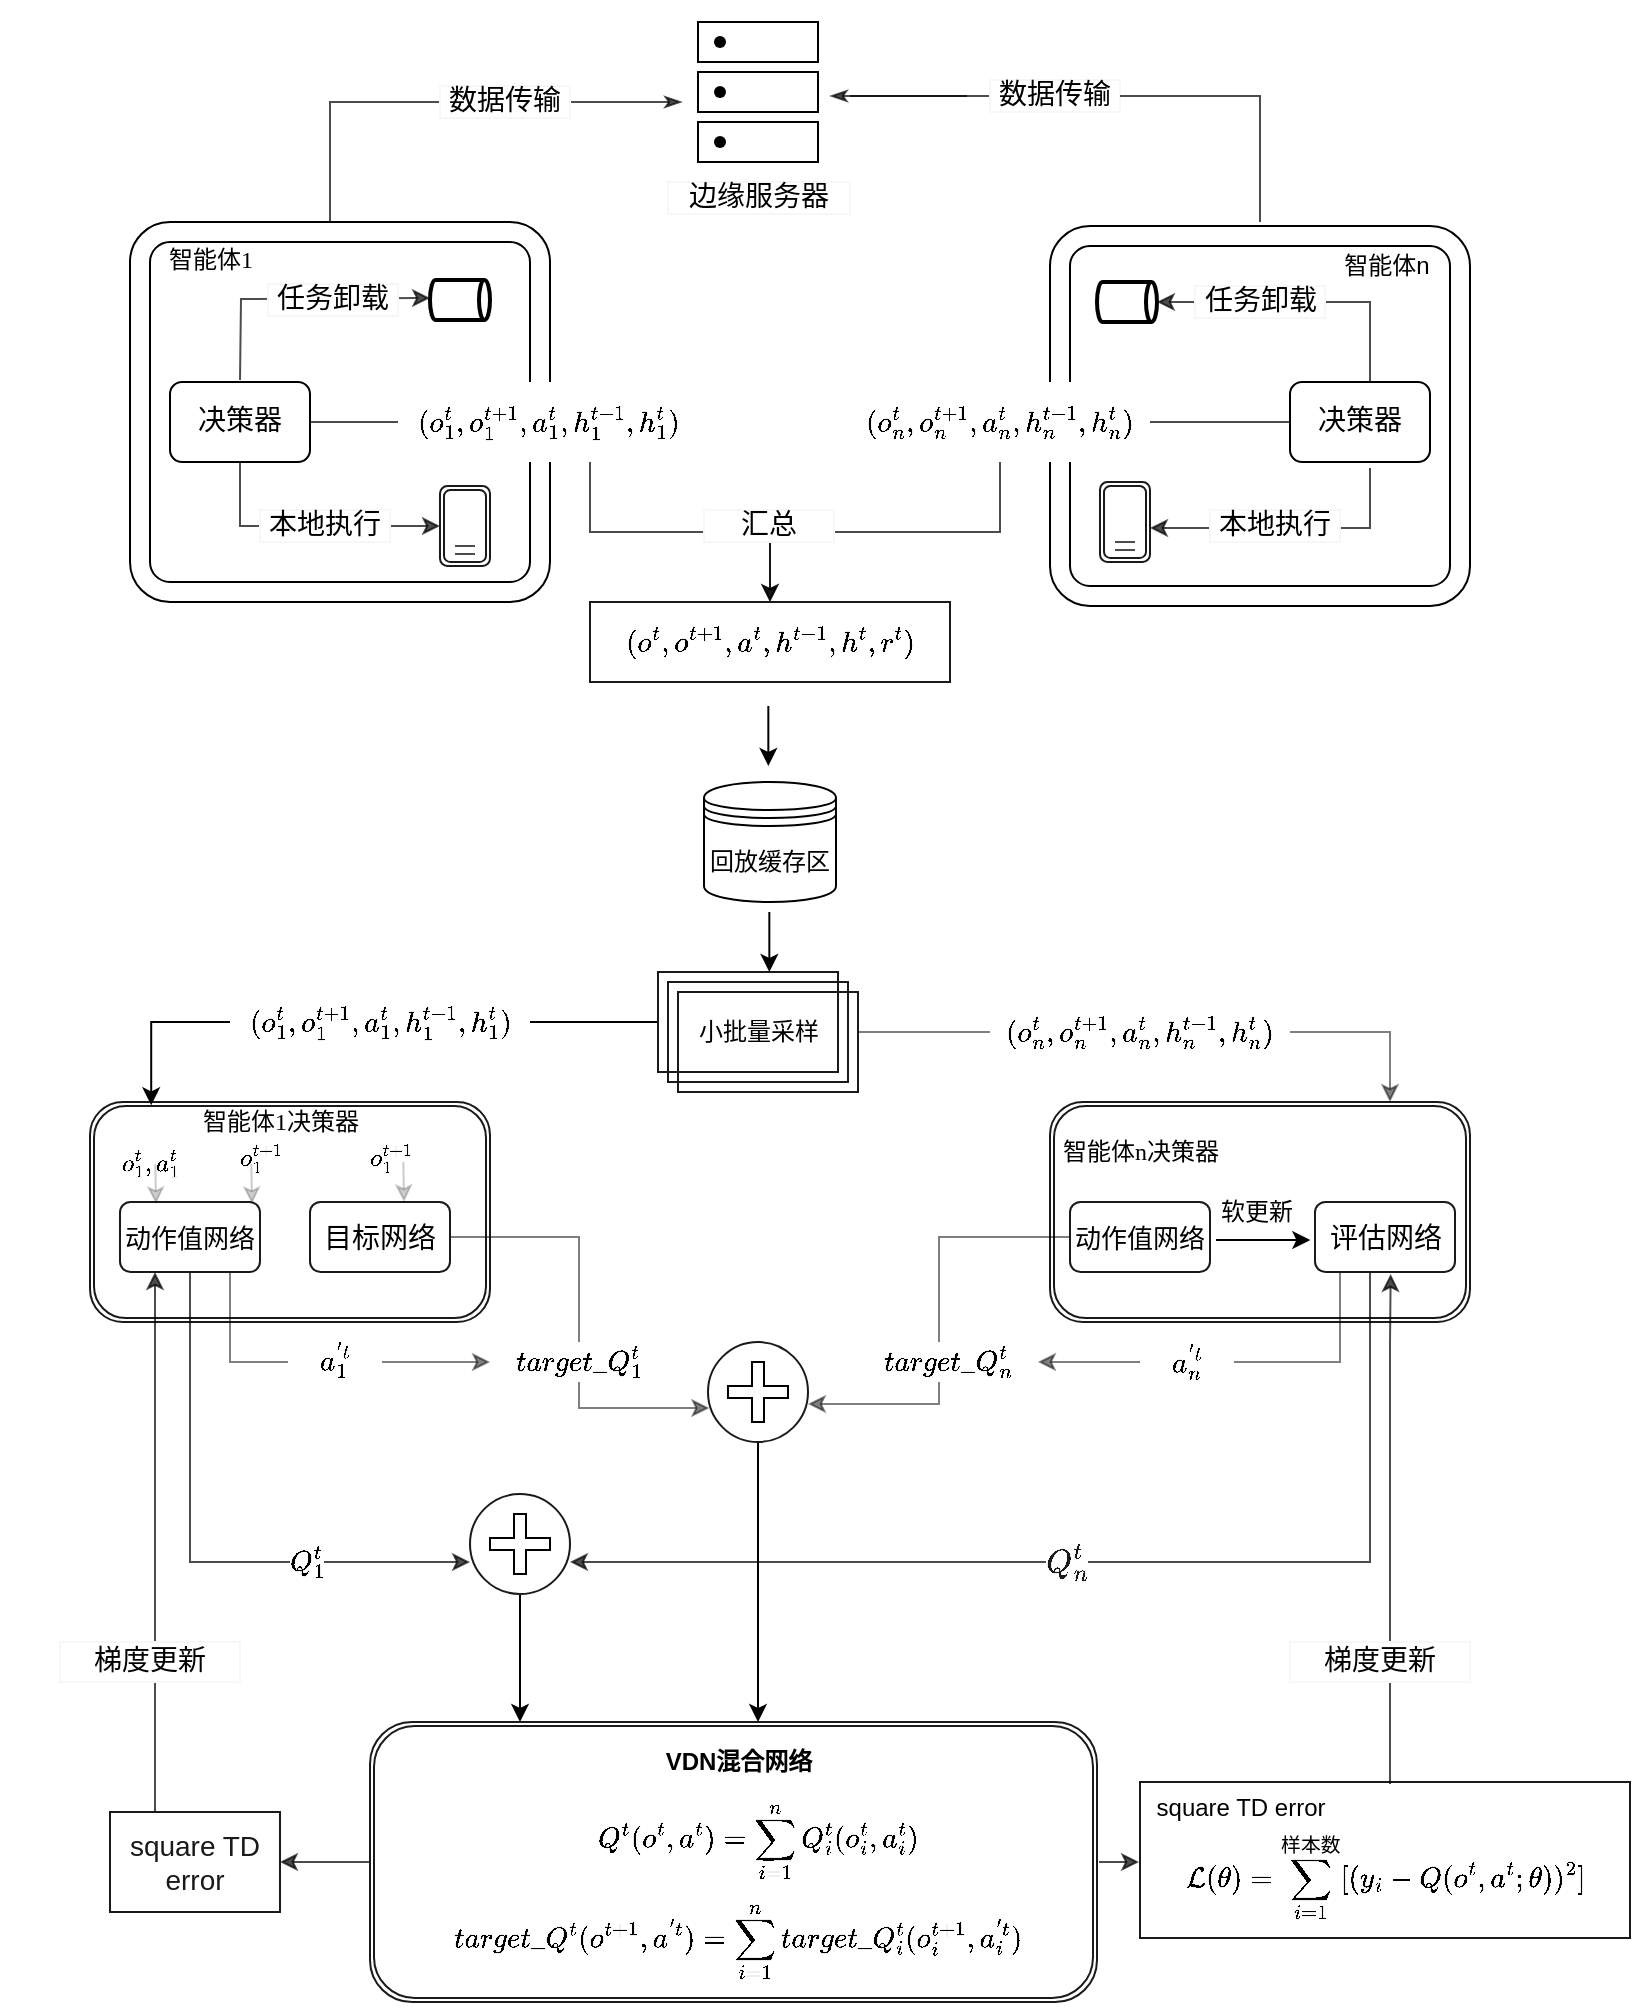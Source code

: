 <mxfile version="17.0.0" type="github">
  <diagram id="8LqcWbh-K-a9OpP2giRa" name="Page-1">
    <mxGraphModel dx="981" dy="526" grid="1" gridSize="10" guides="1" tooltips="1" connect="1" arrows="1" fold="1" page="1" pageScale="1" pageWidth="827" pageHeight="1169" math="1" shadow="0">
      <root>
        <mxCell id="0" />
        <mxCell id="1" parent="0" />
        <mxCell id="VyQ1B00feMUYjvhqdVCF-3" value="回放缓存区" style="shape=datastore;whiteSpace=wrap;html=1;" parent="1" vertex="1">
          <mxGeometry x="357" y="430" width="66" height="60" as="geometry" />
        </mxCell>
        <mxCell id="VyQ1B00feMUYjvhqdVCF-231" value="" style="edgeStyle=orthogonalEdgeStyle;rounded=0;jumpStyle=none;orthogonalLoop=1;jettySize=auto;html=1;fontFamily=Helvetica;fontSize=14;fontColor=#1A1A1A;startArrow=none;startFill=0;endArrow=classicThin;endFill=1;opacity=70;" parent="1" edge="1">
          <mxGeometry relative="1" as="geometry">
            <mxPoint x="185" y="150" as="sourcePoint" />
            <mxPoint x="346" y="90" as="targetPoint" />
            <Array as="points">
              <mxPoint x="170" y="150" />
              <mxPoint x="170" y="90" />
            </Array>
          </mxGeometry>
        </mxCell>
        <mxCell id="VyQ1B00feMUYjvhqdVCF-6" value="" style="verticalLabelPosition=bottom;verticalAlign=top;html=1;shape=mxgraph.basic.rounded_frame;dx=10;" parent="1" vertex="1">
          <mxGeometry x="70" y="150" width="210" height="190" as="geometry" />
        </mxCell>
        <mxCell id="VyQ1B00feMUYjvhqdVCF-9" value="" style="shape=waypoint;sketch=0;fillStyle=solid;size=6;pointerEvents=1;points=[];fillColor=none;resizable=0;rotatable=0;perimeter=centerPerimeter;snapToPoint=1;" parent="1" vertex="1">
          <mxGeometry x="345" y="65" width="40" height="40" as="geometry" />
        </mxCell>
        <mxCell id="VyQ1B00feMUYjvhqdVCF-11" value="" style="shape=waypoint;sketch=0;fillStyle=solid;size=6;pointerEvents=1;points=[];fillColor=none;resizable=0;rotatable=0;perimeter=centerPerimeter;snapToPoint=1;" parent="1" vertex="1">
          <mxGeometry x="345" y="40" width="40" height="40" as="geometry" />
        </mxCell>
        <mxCell id="VyQ1B00feMUYjvhqdVCF-13" value="" style="shape=waypoint;sketch=0;fillStyle=solid;size=6;pointerEvents=1;points=[];fillColor=none;resizable=0;rotatable=0;perimeter=centerPerimeter;snapToPoint=1;" parent="1" vertex="1">
          <mxGeometry x="345" y="90" width="40" height="40" as="geometry" />
        </mxCell>
        <mxCell id="VyQ1B00feMUYjvhqdVCF-14" value="" style="verticalLabelPosition=bottom;verticalAlign=top;html=1;shape=mxgraph.basic.rect;fillColor2=none;strokeWidth=1;size=20;indent=5;fillColor=none;" parent="1" vertex="1">
          <mxGeometry x="354" y="50" width="60" height="20" as="geometry" />
        </mxCell>
        <mxCell id="VyQ1B00feMUYjvhqdVCF-16" value="" style="verticalLabelPosition=bottom;verticalAlign=top;html=1;shape=mxgraph.basic.rect;fillColor2=none;strokeWidth=1;size=20;indent=0;fillColor=none;" parent="1" vertex="1">
          <mxGeometry x="354" y="75" width="60" height="20" as="geometry" />
        </mxCell>
        <mxCell id="VyQ1B00feMUYjvhqdVCF-17" value="" style="verticalLabelPosition=bottom;verticalAlign=top;html=1;shape=mxgraph.basic.rect;fillColor2=none;strokeWidth=1;size=20;indent=5;fillColor=none;" parent="1" vertex="1">
          <mxGeometry x="354" y="100" width="60" height="20" as="geometry" />
        </mxCell>
        <mxCell id="VyQ1B00feMUYjvhqdVCF-18" value="&lt;font face=&quot;Comic Sans MS&quot;&gt;智能体1&lt;/font&gt;" style="text;html=1;resizable=0;autosize=1;align=center;verticalAlign=middle;points=[];fillColor=none;strokeColor=none;rounded=0;" parent="1" vertex="1">
          <mxGeometry x="80" y="159" width="60" height="20" as="geometry" />
        </mxCell>
        <mxCell id="VyQ1B00feMUYjvhqdVCF-157" value="" style="edgeStyle=orthogonalEdgeStyle;rounded=0;jumpStyle=none;orthogonalLoop=1;jettySize=auto;html=1;fontFamily=Helvetica;fontSize=14;fontColor=#1A1A1A;opacity=70;endArrow=none;endFill=0;" parent="1" source="VyQ1B00feMUYjvhqdVCF-19" target="VyQ1B00feMUYjvhqdVCF-25" edge="1">
          <mxGeometry relative="1" as="geometry" />
        </mxCell>
        <mxCell id="VyQ1B00feMUYjvhqdVCF-19" value="&lt;font style=&quot;font-size: 14px&quot;&gt;决策器&lt;/font&gt;" style="rounded=1;whiteSpace=wrap;html=1;fontFamily=Comic Sans MS;fillColor=none;" parent="1" vertex="1">
          <mxGeometry x="90" y="230" width="70" height="40" as="geometry" />
        </mxCell>
        <mxCell id="VyQ1B00feMUYjvhqdVCF-152" value="" style="edgeStyle=orthogonalEdgeStyle;rounded=0;jumpStyle=none;orthogonalLoop=1;jettySize=auto;html=1;fontFamily=Helvetica;fontSize=14;fontColor=#1A1A1A;opacity=70;" parent="1" source="VyQ1B00feMUYjvhqdVCF-25" target="VyQ1B00feMUYjvhqdVCF-30" edge="1">
          <mxGeometry relative="1" as="geometry">
            <Array as="points">
              <mxPoint x="300" y="305" />
              <mxPoint x="390" y="305" />
            </Array>
          </mxGeometry>
        </mxCell>
        <mxCell id="VyQ1B00feMUYjvhqdVCF-25" value="$$(o_{1}^{t},o_{1}^{t+1},a_{1}^{t},h_{1}^{t-1},h_{1}^{t})$$" style="rounded=0;whiteSpace=wrap;html=1;fontFamily=Comic Sans MS;fontSize=14;shadow=0;sketch=0;glass=0;strokeColor=none;" parent="1" vertex="1">
          <mxGeometry x="204" y="230" width="150" height="40" as="geometry" />
        </mxCell>
        <mxCell id="VyQ1B00feMUYjvhqdVCF-233" value="" style="edgeStyle=orthogonalEdgeStyle;rounded=0;jumpStyle=none;orthogonalLoop=1;jettySize=auto;html=1;fontFamily=Helvetica;fontSize=14;fontColor=#1A1A1A;startArrow=none;startFill=0;endArrow=classicThin;endFill=1;opacity=70;" parent="1" edge="1">
          <mxGeometry relative="1" as="geometry">
            <mxPoint x="488.5" y="87" as="sourcePoint" />
            <mxPoint x="420" y="87" as="targetPoint" />
            <Array as="points" />
          </mxGeometry>
        </mxCell>
        <mxCell id="VyQ1B00feMUYjvhqdVCF-27" value="" style="verticalLabelPosition=bottom;verticalAlign=top;html=1;shape=mxgraph.basic.rounded_frame;dx=10;" parent="1" vertex="1">
          <mxGeometry x="530" y="152" width="210" height="190" as="geometry" />
        </mxCell>
        <mxCell id="VyQ1B00feMUYjvhqdVCF-28" value="智能体n" style="text;html=1;resizable=0;autosize=1;align=center;verticalAlign=middle;points=[];fillColor=none;strokeColor=none;rounded=0;" parent="1" vertex="1">
          <mxGeometry x="667.5" y="162" width="60" height="20" as="geometry" />
        </mxCell>
        <mxCell id="VyQ1B00feMUYjvhqdVCF-154" value="" style="edgeStyle=orthogonalEdgeStyle;rounded=0;jumpStyle=none;orthogonalLoop=1;jettySize=auto;html=1;fontFamily=Helvetica;fontSize=14;fontColor=#1A1A1A;opacity=70;" parent="1" source="VyQ1B00feMUYjvhqdVCF-29" target="VyQ1B00feMUYjvhqdVCF-30" edge="1">
          <mxGeometry relative="1" as="geometry" />
        </mxCell>
        <mxCell id="VyQ1B00feMUYjvhqdVCF-29" value="$$(o_{n}^{t},o_{n}^{t+1},a_{n}^{t},h_{n}^{t-1},h_{n}^{t})$$" style="rounded=0;whiteSpace=wrap;html=1;fontFamily=Comic Sans MS;fontSize=14;shadow=0;sketch=0;glass=0;strokeColor=none;" parent="1" vertex="1">
          <mxGeometry x="430" y="230" width="150" height="40" as="geometry" />
        </mxCell>
        <mxCell id="VyQ1B00feMUYjvhqdVCF-30" value="$$(o^{t},o^{t+1},a^{t},h^{t-1},h^{t},r^{t})$$" style="rounded=0;whiteSpace=wrap;html=1;fontFamily=Comic Sans MS;fontSize=14;shadow=0;sketch=0;glass=0;strokeColor=#1A1A1A;" parent="1" vertex="1">
          <mxGeometry x="300" y="340" width="180" height="40" as="geometry" />
        </mxCell>
        <mxCell id="VyQ1B00feMUYjvhqdVCF-31" value="" style="endArrow=classic;html=1;rounded=0;fontFamily=Helvetica;fontSize=14;" parent="1" edge="1">
          <mxGeometry width="50" height="50" relative="1" as="geometry">
            <mxPoint x="389.17" y="392" as="sourcePoint" />
            <mxPoint x="389.17" y="422" as="targetPoint" />
          </mxGeometry>
        </mxCell>
        <mxCell id="VyQ1B00feMUYjvhqdVCF-163" value="" style="edgeStyle=orthogonalEdgeStyle;rounded=0;jumpStyle=none;orthogonalLoop=1;jettySize=auto;html=1;fontFamily=Helvetica;fontSize=14;fontColor=#1A1A1A;endArrow=none;endFill=0;opacity=70;startArrow=none;startFill=0;" parent="1" source="VyQ1B00feMUYjvhqdVCF-35" target="VyQ1B00feMUYjvhqdVCF-29" edge="1">
          <mxGeometry relative="1" as="geometry" />
        </mxCell>
        <mxCell id="VyQ1B00feMUYjvhqdVCF-214" value="" style="edgeStyle=orthogonalEdgeStyle;rounded=0;jumpStyle=none;orthogonalLoop=1;jettySize=auto;html=1;fontFamily=Helvetica;fontSize=14;fontColor=#1A1A1A;startArrow=none;startFill=0;endArrow=classic;endFill=1;opacity=70;entryX=1;entryY=0.5;entryDx=0;entryDy=0;" parent="1" edge="1">
          <mxGeometry relative="1" as="geometry">
            <mxPoint x="690" y="273" as="sourcePoint" />
            <mxPoint x="580" y="303" as="targetPoint" />
            <Array as="points">
              <mxPoint x="690" y="303" />
            </Array>
          </mxGeometry>
        </mxCell>
        <mxCell id="VyQ1B00feMUYjvhqdVCF-35" value="&lt;font style=&quot;font-size: 14px&quot;&gt;决策器&lt;/font&gt;" style="rounded=1;whiteSpace=wrap;html=1;fontFamily=Comic Sans MS;fillColor=none;" parent="1" vertex="1">
          <mxGeometry x="650" y="230" width="70" height="40" as="geometry" />
        </mxCell>
        <mxCell id="VyQ1B00feMUYjvhqdVCF-36" value="" style="shape=ext;double=1;rounded=1;whiteSpace=wrap;html=1;shadow=0;glass=0;sketch=0;fontFamily=Helvetica;fontSize=14;strokeColor=#1A1A1A;fillColor=none;" parent="1" vertex="1">
          <mxGeometry x="50" y="590" width="200" height="110" as="geometry" />
        </mxCell>
        <mxCell id="VyQ1B00feMUYjvhqdVCF-89" value="" style="edgeStyle=orthogonalEdgeStyle;rounded=0;jumpStyle=none;orthogonalLoop=1;jettySize=auto;html=1;fontFamily=Helvetica;fontSize=14;opacity=70;entryX=0;entryY=0.68;entryDx=0;entryDy=0;entryPerimeter=0;" parent="1" source="VyQ1B00feMUYjvhqdVCF-37" target="VyQ1B00feMUYjvhqdVCF-84" edge="1">
          <mxGeometry relative="1" as="geometry">
            <mxPoint x="210" y="820" as="targetPoint" />
            <Array as="points">
              <mxPoint x="100" y="820" />
            </Array>
          </mxGeometry>
        </mxCell>
        <mxCell id="VyQ1B00feMUYjvhqdVCF-255" value="&lt;span style=&quot;color: rgb(0 , 0 , 0) ; font-family: &amp;#34;comic sans ms&amp;#34; ; background-color: rgb(248 , 249 , 250)&quot;&gt;$$ Q_{1}^{t}$$&lt;/span&gt;" style="edgeLabel;html=1;align=center;verticalAlign=middle;resizable=0;points=[];fontSize=14;fontFamily=Helvetica;fontColor=#1A1A1A;" parent="VyQ1B00feMUYjvhqdVCF-89" vertex="1" connectable="0">
          <mxGeometry x="0.425" relative="1" as="geometry">
            <mxPoint as="offset" />
          </mxGeometry>
        </mxCell>
        <mxCell id="VyQ1B00feMUYjvhqdVCF-101" value="" style="edgeStyle=orthogonalEdgeStyle;rounded=0;jumpStyle=none;orthogonalLoop=1;jettySize=auto;html=1;fontFamily=Helvetica;fontSize=14;opacity=50;entryX=0;entryY=0.5;entryDx=0;entryDy=0;" parent="1" source="VyQ1B00feMUYjvhqdVCF-37" target="VyQ1B00feMUYjvhqdVCF-69" edge="1">
          <mxGeometry relative="1" as="geometry">
            <mxPoint x="100" y="742.5" as="targetPoint" />
            <Array as="points">
              <mxPoint x="120" y="720" />
            </Array>
          </mxGeometry>
        </mxCell>
        <mxCell id="VyQ1B00feMUYjvhqdVCF-37" value="&lt;font style=&quot;font-size: 13px&quot;&gt;动作值网络&lt;/font&gt;" style="rounded=1;whiteSpace=wrap;html=1;shadow=0;glass=0;sketch=0;fontFamily=Helvetica;fontSize=14;strokeColor=#1A1A1A;fillColor=none;" parent="1" vertex="1">
          <mxGeometry x="65" y="640" width="70" height="35" as="geometry" />
        </mxCell>
        <mxCell id="VyQ1B00feMUYjvhqdVCF-66" value="" style="edgeStyle=orthogonalEdgeStyle;rounded=0;orthogonalLoop=1;jettySize=auto;html=1;fontFamily=Helvetica;fontSize=14;entryX=0.013;entryY=0.66;entryDx=0;entryDy=0;entryPerimeter=0;jumpStyle=none;opacity=50;" parent="1" source="VyQ1B00feMUYjvhqdVCF-39" target="VyQ1B00feMUYjvhqdVCF-59" edge="1">
          <mxGeometry relative="1" as="geometry">
            <mxPoint x="195" y="742.5" as="targetPoint" />
          </mxGeometry>
        </mxCell>
        <mxCell id="VyQ1B00feMUYjvhqdVCF-39" value="目标网络" style="rounded=1;whiteSpace=wrap;html=1;shadow=0;glass=0;sketch=0;fontFamily=Helvetica;fontSize=14;strokeColor=#1A1A1A;fillColor=none;" parent="1" vertex="1">
          <mxGeometry x="160" y="640" width="70" height="35" as="geometry" />
        </mxCell>
        <mxCell id="VyQ1B00feMUYjvhqdVCF-42" value="&lt;font face=&quot;Comic Sans MS&quot;&gt;智能体1决策器&lt;/font&gt;" style="text;html=1;resizable=0;autosize=1;align=center;verticalAlign=middle;points=[];fillColor=none;strokeColor=none;rounded=0;" parent="1" vertex="1">
          <mxGeometry x="100" y="590" width="90" height="20" as="geometry" />
        </mxCell>
        <mxCell id="VyQ1B00feMUYjvhqdVCF-49" style="edgeStyle=orthogonalEdgeStyle;rounded=0;orthogonalLoop=1;jettySize=auto;html=1;exitX=0;exitY=0;exitDx=0;exitDy=25;exitPerimeter=0;entryX=0.153;entryY=0.015;entryDx=0;entryDy=0;entryPerimeter=0;fontFamily=Helvetica;fontSize=14;" parent="1" source="VyQ1B00feMUYjvhqdVCF-43" target="VyQ1B00feMUYjvhqdVCF-36" edge="1">
          <mxGeometry relative="1" as="geometry" />
        </mxCell>
        <mxCell id="VyQ1B00feMUYjvhqdVCF-79" value="" style="edgeStyle=orthogonalEdgeStyle;rounded=0;jumpStyle=none;orthogonalLoop=1;jettySize=auto;html=1;fontFamily=Helvetica;fontSize=14;opacity=50;startArrow=none;" parent="1" source="VyQ1B00feMUYjvhqdVCF-80" target="VyQ1B00feMUYjvhqdVCF-51" edge="1">
          <mxGeometry relative="1" as="geometry">
            <Array as="points">
              <mxPoint x="700" y="555" />
            </Array>
          </mxGeometry>
        </mxCell>
        <mxCell id="VyQ1B00feMUYjvhqdVCF-43" value="" style="verticalLabelPosition=bottom;verticalAlign=top;html=1;shape=mxgraph.basic.layered_rect;dx=10;outlineConnect=0;rounded=0;shadow=0;glass=0;sketch=0;fontFamily=Helvetica;fontSize=14;strokeColor=#1A1A1A;fillColor=none;" parent="1" vertex="1">
          <mxGeometry x="334" y="525" width="100" height="60" as="geometry" />
        </mxCell>
        <mxCell id="VyQ1B00feMUYjvhqdVCF-50" value="$$(o_{1}^{t},o_{1}^{t+1},a_{1}^{t},h_{1}^{t-1},h_{1}^{t})$$" style="rounded=0;whiteSpace=wrap;html=1;fontFamily=Comic Sans MS;fontSize=14;shadow=0;sketch=0;glass=0;strokeColor=none;" parent="1" vertex="1">
          <mxGeometry x="120" y="530" width="150" height="40" as="geometry" />
        </mxCell>
        <mxCell id="VyQ1B00feMUYjvhqdVCF-51" value="" style="shape=ext;double=1;rounded=1;whiteSpace=wrap;html=1;shadow=0;glass=0;sketch=0;fontFamily=Helvetica;fontSize=14;strokeColor=#1A1A1A;fillColor=none;" parent="1" vertex="1">
          <mxGeometry x="530" y="590" width="210" height="110" as="geometry" />
        </mxCell>
        <mxCell id="VyQ1B00feMUYjvhqdVCF-68" value="" style="edgeStyle=orthogonalEdgeStyle;rounded=0;jumpStyle=none;orthogonalLoop=1;jettySize=auto;html=1;fontFamily=Helvetica;fontSize=14;opacity=50;entryX=1;entryY=0.62;entryDx=0;entryDy=0;entryPerimeter=0;" parent="1" source="VyQ1B00feMUYjvhqdVCF-52" target="VyQ1B00feMUYjvhqdVCF-59" edge="1">
          <mxGeometry relative="1" as="geometry">
            <mxPoint x="480" y="810" as="targetPoint" />
          </mxGeometry>
        </mxCell>
        <mxCell id="VyQ1B00feMUYjvhqdVCF-52" value="&lt;font style=&quot;font-size: 13px&quot;&gt;动作值网络&lt;/font&gt;" style="rounded=1;whiteSpace=wrap;html=1;shadow=0;glass=0;sketch=0;fontFamily=Helvetica;fontSize=14;strokeColor=#1A1A1A;fillColor=none;" parent="1" vertex="1">
          <mxGeometry x="540" y="640" width="70" height="35" as="geometry" />
        </mxCell>
        <mxCell id="VyQ1B00feMUYjvhqdVCF-105" value="" style="edgeStyle=orthogonalEdgeStyle;rounded=0;jumpStyle=none;orthogonalLoop=1;jettySize=auto;html=1;fontFamily=Helvetica;fontSize=14;opacity=50;entryX=1;entryY=0.5;entryDx=0;entryDy=0;" parent="1" source="VyQ1B00feMUYjvhqdVCF-53" target="VyQ1B00feMUYjvhqdVCF-70" edge="1">
          <mxGeometry relative="1" as="geometry">
            <mxPoint x="675" y="742.5" as="targetPoint" />
            <Array as="points">
              <mxPoint x="675" y="720" />
            </Array>
          </mxGeometry>
        </mxCell>
        <mxCell id="VyQ1B00feMUYjvhqdVCF-132" value="" style="edgeStyle=orthogonalEdgeStyle;rounded=0;jumpStyle=none;orthogonalLoop=1;jettySize=auto;html=1;fontFamily=Helvetica;fontSize=14;fontColor=#B9E0A5;opacity=70;entryX=1;entryY=0.68;entryDx=0;entryDy=0;entryPerimeter=0;" parent="1" source="VyQ1B00feMUYjvhqdVCF-53" target="VyQ1B00feMUYjvhqdVCF-84" edge="1">
          <mxGeometry relative="1" as="geometry">
            <mxPoint x="675" y="742.5" as="targetPoint" />
            <Array as="points">
              <mxPoint x="690" y="820" />
            </Array>
          </mxGeometry>
        </mxCell>
        <mxCell id="VyQ1B00feMUYjvhqdVCF-254" value="$$Q_{n}^{t}$$" style="edgeLabel;html=1;align=center;verticalAlign=middle;resizable=0;points=[];fontSize=14;fontFamily=Helvetica;fontColor=#1A1A1A;" parent="VyQ1B00feMUYjvhqdVCF-132" vertex="1" connectable="0">
          <mxGeometry x="0.339" y="-1" relative="1" as="geometry">
            <mxPoint x="68" y="1" as="offset" />
          </mxGeometry>
        </mxCell>
        <mxCell id="VyQ1B00feMUYjvhqdVCF-53" value="评估网络" style="rounded=1;whiteSpace=wrap;html=1;shadow=0;glass=0;sketch=0;fontFamily=Helvetica;fontSize=14;strokeColor=#1A1A1A;fillColor=none;" parent="1" vertex="1">
          <mxGeometry x="662.5" y="640" width="70" height="35" as="geometry" />
        </mxCell>
        <mxCell id="VyQ1B00feMUYjvhqdVCF-54" value="&lt;font face=&quot;Comic Sans MS&quot;&gt;智能体n决策器&lt;/font&gt;" style="text;html=1;resizable=0;autosize=1;align=center;verticalAlign=middle;points=[];fillColor=none;strokeColor=none;rounded=0;" parent="1" vertex="1">
          <mxGeometry x="530" y="605" width="90" height="20" as="geometry" />
        </mxCell>
        <mxCell id="VyQ1B00feMUYjvhqdVCF-136" value="" style="edgeStyle=orthogonalEdgeStyle;rounded=0;jumpStyle=none;orthogonalLoop=1;jettySize=auto;html=1;fontFamily=Helvetica;fontSize=14;fontColor=#1A1A1A;opacity=70;" parent="1" source="VyQ1B00feMUYjvhqdVCF-55" target="VyQ1B00feMUYjvhqdVCF-135" edge="1">
          <mxGeometry relative="1" as="geometry" />
        </mxCell>
        <mxCell id="VyQ1B00feMUYjvhqdVCF-55" value="" style="shape=ext;double=1;rounded=1;whiteSpace=wrap;html=1;shadow=0;glass=0;sketch=0;fontFamily=Helvetica;fontSize=14;strokeColor=#1A1A1A;fillColor=none;" parent="1" vertex="1">
          <mxGeometry x="190" y="900" width="363.5" height="140" as="geometry" />
        </mxCell>
        <mxCell id="VyQ1B00feMUYjvhqdVCF-56" value="$$Q^{t}(o^{t},a^{t}) = \sum_{i=1}^{n}Q_{i}^{t}(o_{i}^{t},a_{i}^{t})&lt;br&gt;$$" style="rounded=0;whiteSpace=wrap;html=1;fontFamily=Comic Sans MS;fontSize=14;shadow=0;sketch=0;glass=0;fillColor=none;strokeColor=none;" parent="1" vertex="1">
          <mxGeometry x="309" y="940" width="150" height="40" as="geometry" />
        </mxCell>
        <mxCell id="VyQ1B00feMUYjvhqdVCF-57" value="&lt;b&gt;VDN混合网络&lt;/b&gt;" style="text;html=1;resizable=0;autosize=1;align=center;verticalAlign=middle;points=[];fillColor=none;strokeColor=none;rounded=0;" parent="1" vertex="1">
          <mxGeometry x="329" y="910" width="90" height="20" as="geometry" />
        </mxCell>
        <mxCell id="VyQ1B00feMUYjvhqdVCF-75" value="" style="edgeStyle=orthogonalEdgeStyle;rounded=0;jumpStyle=none;orthogonalLoop=1;jettySize=auto;html=1;fontFamily=Helvetica;fontSize=14;" parent="1" source="VyQ1B00feMUYjvhqdVCF-59" target="VyQ1B00feMUYjvhqdVCF-55" edge="1">
          <mxGeometry relative="1" as="geometry">
            <Array as="points">
              <mxPoint x="384" y="870" />
              <mxPoint x="384" y="870" />
            </Array>
          </mxGeometry>
        </mxCell>
        <mxCell id="VyQ1B00feMUYjvhqdVCF-59" value="" style="ellipse;whiteSpace=wrap;html=1;aspect=fixed;rounded=0;shadow=0;glass=0;sketch=0;fontFamily=Helvetica;fontSize=14;strokeColor=#1A1A1A;fillColor=none;" parent="1" vertex="1">
          <mxGeometry x="359" y="710" width="50" height="50" as="geometry" />
        </mxCell>
        <mxCell id="VyQ1B00feMUYjvhqdVCF-60" value="" style="shape=cross;whiteSpace=wrap;html=1;rounded=0;shadow=0;glass=0;sketch=0;fontFamily=Helvetica;fontSize=14;" parent="1" vertex="1">
          <mxGeometry x="369" y="720" width="30" height="30" as="geometry" />
        </mxCell>
        <mxCell id="VyQ1B00feMUYjvhqdVCF-69" value="$$target\_ Q_{1}^{t}$$" style="rounded=0;whiteSpace=wrap;html=1;fontFamily=Comic Sans MS;fontSize=14;shadow=0;sketch=0;glass=0;strokeColor=none;" parent="1" vertex="1">
          <mxGeometry x="250" y="710" width="90" height="20" as="geometry" />
        </mxCell>
        <mxCell id="VyQ1B00feMUYjvhqdVCF-70" value="$$target\_ Q_{n}^{t}$$" style="rounded=0;whiteSpace=wrap;html=1;fontFamily=Comic Sans MS;fontSize=14;shadow=0;sketch=0;glass=0;strokeColor=none;" parent="1" vertex="1">
          <mxGeometry x="434" y="710" width="90" height="20" as="geometry" />
        </mxCell>
        <mxCell id="VyQ1B00feMUYjvhqdVCF-76" value="$$target\_Q^{t}(o^{t+1},a^{&#39;t}) = \sum_{i=1}^{n}target\_Q_{i}^{t}(o_{i}^{t+1},a_{i}^{’t})&lt;br&gt;$$" style="rounded=0;whiteSpace=wrap;html=1;fontFamily=Comic Sans MS;fontSize=14;shadow=0;sketch=0;glass=0;strokeColor=none;fillColor=none;" parent="1" vertex="1">
          <mxGeometry x="298" y="990" width="152" height="40" as="geometry" />
        </mxCell>
        <mxCell id="VyQ1B00feMUYjvhqdVCF-80" value="$$(o_{n}^{t},o_{n}^{t+1},a_{n}^{t},h_{n}^{t-1},h_{n}^{t})$$" style="rounded=0;whiteSpace=wrap;html=1;fontFamily=Comic Sans MS;fontSize=14;shadow=0;sketch=0;glass=0;strokeColor=none;" parent="1" vertex="1">
          <mxGeometry x="500" y="535" width="150" height="40" as="geometry" />
        </mxCell>
        <mxCell id="VyQ1B00feMUYjvhqdVCF-81" value="" style="edgeStyle=orthogonalEdgeStyle;rounded=0;jumpStyle=none;orthogonalLoop=1;jettySize=auto;html=1;fontFamily=Helvetica;fontSize=14;opacity=50;endArrow=none;" parent="1" source="VyQ1B00feMUYjvhqdVCF-43" target="VyQ1B00feMUYjvhqdVCF-80" edge="1">
          <mxGeometry relative="1" as="geometry">
            <mxPoint x="434" y="555" as="sourcePoint" />
            <mxPoint x="700" y="590" as="targetPoint" />
            <Array as="points" />
          </mxGeometry>
        </mxCell>
        <mxCell id="VyQ1B00feMUYjvhqdVCF-82" value="&lt;font face=&quot;Comic Sans MS&quot;&gt;小批量采样&lt;/font&gt;" style="text;html=1;resizable=0;autosize=1;align=center;verticalAlign=middle;points=[];fillColor=none;strokeColor=none;rounded=0;" parent="1" vertex="1">
          <mxGeometry x="344" y="545" width="80" height="20" as="geometry" />
        </mxCell>
        <mxCell id="VyQ1B00feMUYjvhqdVCF-83" value="" style="endArrow=classic;html=1;rounded=0;fontFamily=Helvetica;fontSize=14;" parent="1" edge="1">
          <mxGeometry width="50" height="50" relative="1" as="geometry">
            <mxPoint x="389.67" y="495" as="sourcePoint" />
            <mxPoint x="389.67" y="525" as="targetPoint" />
          </mxGeometry>
        </mxCell>
        <mxCell id="VyQ1B00feMUYjvhqdVCF-95" value="" style="edgeStyle=orthogonalEdgeStyle;rounded=0;jumpStyle=none;orthogonalLoop=1;jettySize=auto;html=1;fontFamily=Helvetica;fontSize=14;" parent="1" source="VyQ1B00feMUYjvhqdVCF-84" target="VyQ1B00feMUYjvhqdVCF-55" edge="1">
          <mxGeometry relative="1" as="geometry">
            <Array as="points">
              <mxPoint x="265" y="880" />
              <mxPoint x="265" y="880" />
            </Array>
          </mxGeometry>
        </mxCell>
        <mxCell id="VyQ1B00feMUYjvhqdVCF-84" value="" style="ellipse;whiteSpace=wrap;html=1;aspect=fixed;rounded=0;shadow=0;glass=0;sketch=0;fontFamily=Helvetica;fontSize=14;strokeColor=#1A1A1A;fillColor=none;" parent="1" vertex="1">
          <mxGeometry x="240" y="786" width="50" height="50" as="geometry" />
        </mxCell>
        <mxCell id="VyQ1B00feMUYjvhqdVCF-85" value="" style="shape=cross;whiteSpace=wrap;html=1;rounded=0;shadow=0;glass=0;sketch=0;fontFamily=Helvetica;fontSize=14;" parent="1" vertex="1">
          <mxGeometry x="250" y="796" width="30" height="30" as="geometry" />
        </mxCell>
        <mxCell id="VyQ1B00feMUYjvhqdVCF-106" value="&lt;font face=&quot;Comic Sans MS&quot;&gt;$$o_{1}^{t+1}$$&lt;/font&gt;" style="text;html=1;resizable=0;autosize=1;align=center;verticalAlign=middle;points=[];fillColor=none;strokeColor=none;rounded=0;" parent="1" vertex="1">
          <mxGeometry x="145" y="608" width="110" height="20" as="geometry" />
        </mxCell>
        <mxCell id="VyQ1B00feMUYjvhqdVCF-108" value="" style="endArrow=classic;html=1;rounded=0;fontFamily=Helvetica;fontSize=14;fontColor=#B9E0A5;opacity=20;" parent="1" edge="1">
          <mxGeometry width="50" height="50" relative="1" as="geometry">
            <mxPoint x="206.67" y="620" as="sourcePoint" />
            <mxPoint x="207" y="640" as="targetPoint" />
          </mxGeometry>
        </mxCell>
        <mxCell id="VyQ1B00feMUYjvhqdVCF-110" value="&lt;font face=&quot;Comic Sans MS&quot;&gt;$$o_{1}^{t},a_{1}^{t}$$&lt;/font&gt;" style="text;html=1;resizable=0;autosize=1;align=center;verticalAlign=middle;points=[];fillColor=none;strokeColor=none;rounded=0;" parent="1" vertex="1">
          <mxGeometry x="5" y="610" width="150" height="20" as="geometry" />
        </mxCell>
        <mxCell id="VyQ1B00feMUYjvhqdVCF-112" value="" style="endArrow=classic;html=1;rounded=0;fontFamily=Helvetica;fontSize=14;fontColor=#B9E0A5;opacity=20;" parent="1" edge="1">
          <mxGeometry width="50" height="50" relative="1" as="geometry">
            <mxPoint x="82.67" y="621" as="sourcePoint" />
            <mxPoint x="83" y="641" as="targetPoint" />
          </mxGeometry>
        </mxCell>
        <mxCell id="VyQ1B00feMUYjvhqdVCF-113" value="&lt;font face=&quot;Comic Sans MS&quot;&gt;$$o_{1}^{t+1}$$&lt;/font&gt;" style="text;html=1;resizable=0;autosize=1;align=center;verticalAlign=middle;points=[];fillColor=none;strokeColor=none;rounded=0;" parent="1" vertex="1">
          <mxGeometry x="80" y="608" width="110" height="20" as="geometry" />
        </mxCell>
        <mxCell id="VyQ1B00feMUYjvhqdVCF-114" value="" style="endArrow=classic;html=1;rounded=0;fontFamily=Helvetica;fontSize=14;fontColor=#B9E0A5;opacity=20;" parent="1" edge="1">
          <mxGeometry width="50" height="50" relative="1" as="geometry">
            <mxPoint x="130.67" y="621" as="sourcePoint" />
            <mxPoint x="131" y="641" as="targetPoint" />
          </mxGeometry>
        </mxCell>
        <mxCell id="VyQ1B00feMUYjvhqdVCF-144" value="" style="edgeStyle=orthogonalEdgeStyle;rounded=0;jumpStyle=none;orthogonalLoop=1;jettySize=auto;html=1;fontFamily=Helvetica;fontSize=14;fontColor=#1A1A1A;opacity=70;entryX=0.25;entryY=1;entryDx=0;entryDy=0;" parent="1" source="VyQ1B00feMUYjvhqdVCF-135" target="VyQ1B00feMUYjvhqdVCF-37" edge="1">
          <mxGeometry relative="1" as="geometry">
            <mxPoint x="-2.5" y="970" as="targetPoint" />
            <Array as="points">
              <mxPoint x="83" y="710" />
            </Array>
          </mxGeometry>
        </mxCell>
        <mxCell id="VyQ1B00feMUYjvhqdVCF-135" value="&lt;font color=&quot;#1a1a1a&quot;&gt;square TD error&lt;/font&gt;" style="rounded=0;whiteSpace=wrap;html=1;shadow=0;glass=0;sketch=0;fontFamily=Helvetica;fontSize=14;fontColor=#B9E0A5;strokeColor=#1A1A1A;fillColor=none;" parent="1" vertex="1">
          <mxGeometry x="60" y="945" width="85" height="50" as="geometry" />
        </mxCell>
        <mxCell id="VyQ1B00feMUYjvhqdVCF-137" value="" style="rounded=0;whiteSpace=wrap;html=1;shadow=0;glass=0;sketch=0;fontFamily=Helvetica;fontSize=14;fontColor=#B9E0A5;strokeColor=#1A1A1A;fillColor=none;" parent="1" vertex="1">
          <mxGeometry x="575" y="930" width="245" height="78" as="geometry" />
        </mxCell>
        <mxCell id="VyQ1B00feMUYjvhqdVCF-138" value="$$\mathcal{L}(\theta )=\sum_{i=1}^{样本数}[( y_{i}-Q(o^{t},a^{t};\theta ))^{2}]&amp;nbsp;&lt;br&gt;$$" style="rounded=0;whiteSpace=wrap;html=1;fontFamily=Comic Sans MS;fontSize=14;shadow=0;sketch=0;glass=0;strokeColor=none;fillColor=none;" parent="1" vertex="1">
          <mxGeometry x="622.5" y="958" width="150" height="40" as="geometry" />
        </mxCell>
        <mxCell id="VyQ1B00feMUYjvhqdVCF-139" value="square TD error" style="text;html=1;resizable=0;autosize=1;align=center;verticalAlign=middle;points=[];fillColor=none;strokeColor=none;rounded=0;" parent="1" vertex="1">
          <mxGeometry x="575" y="933" width="100" height="20" as="geometry" />
        </mxCell>
        <mxCell id="VyQ1B00feMUYjvhqdVCF-145" value="梯度更新" style="rounded=0;whiteSpace=wrap;html=1;fontFamily=Comic Sans MS;fontSize=14;shadow=0;sketch=0;glass=0;strokeColor=#F7F7F7;" parent="1" vertex="1">
          <mxGeometry x="35" y="860" width="90" height="20" as="geometry" />
        </mxCell>
        <mxCell id="VyQ1B00feMUYjvhqdVCF-149" value="" style="edgeStyle=orthogonalEdgeStyle;rounded=0;jumpStyle=none;orthogonalLoop=1;jettySize=auto;html=1;fontFamily=Helvetica;fontSize=14;fontColor=#1A1A1A;opacity=70;" parent="1" edge="1">
          <mxGeometry relative="1" as="geometry">
            <mxPoint x="554.5" y="970" as="sourcePoint" />
            <mxPoint x="574.5" y="970" as="targetPoint" />
          </mxGeometry>
        </mxCell>
        <mxCell id="VyQ1B00feMUYjvhqdVCF-150" value="" style="edgeStyle=orthogonalEdgeStyle;rounded=0;jumpStyle=none;orthogonalLoop=1;jettySize=auto;html=1;fontFamily=Helvetica;fontSize=14;fontColor=#1A1A1A;opacity=70;entryX=0.25;entryY=1;entryDx=0;entryDy=0;" parent="1" edge="1">
          <mxGeometry relative="1" as="geometry">
            <mxPoint x="700" y="931" as="sourcePoint" />
            <mxPoint x="700.33" y="676" as="targetPoint" />
            <Array as="points">
              <mxPoint x="700.83" y="711" />
            </Array>
          </mxGeometry>
        </mxCell>
        <mxCell id="VyQ1B00feMUYjvhqdVCF-151" value="梯度更新" style="rounded=0;whiteSpace=wrap;html=1;fontFamily=Comic Sans MS;fontSize=14;shadow=0;sketch=0;glass=0;strokeColor=#F7F7F7;" parent="1" vertex="1">
          <mxGeometry x="650" y="860" width="90" height="20" as="geometry" />
        </mxCell>
        <mxCell id="VyQ1B00feMUYjvhqdVCF-155" value="汇总" style="rounded=0;whiteSpace=wrap;html=1;fontFamily=Comic Sans MS;fontSize=14;shadow=0;sketch=0;glass=0;strokeColor=#F7F7F7;" parent="1" vertex="1">
          <mxGeometry x="357" y="294" width="65" height="16" as="geometry" />
        </mxCell>
        <mxCell id="VyQ1B00feMUYjvhqdVCF-194" value="" style="edgeStyle=orthogonalEdgeStyle;rounded=0;jumpStyle=none;orthogonalLoop=1;jettySize=auto;html=1;fontFamily=Helvetica;fontSize=14;fontColor=#1A1A1A;startArrow=classic;startFill=1;endArrow=none;endFill=0;opacity=70;" parent="1" source="VyQ1B00feMUYjvhqdVCF-171" target="VyQ1B00feMUYjvhqdVCF-19" edge="1">
          <mxGeometry relative="1" as="geometry" />
        </mxCell>
        <mxCell id="VyQ1B00feMUYjvhqdVCF-171" value="" style="shape=ext;double=1;rounded=1;whiteSpace=wrap;html=1;shadow=0;glass=0;sketch=0;fontFamily=Helvetica;fontSize=14;fillColor=default;strokeColor=#1A1A1A;" parent="1" vertex="1">
          <mxGeometry x="225" y="282" width="25" height="40" as="geometry" />
        </mxCell>
        <mxCell id="VyQ1B00feMUYjvhqdVCF-182" value="" style="shape=link;html=1;rounded=0;fontFamily=Helvetica;fontSize=14;fontColor=#1A1A1A;startArrow=none;startFill=0;endArrow=none;endFill=0;endSize=64;opacity=70;jumpStyle=none;" parent="1" edge="1">
          <mxGeometry width="100" relative="1" as="geometry">
            <mxPoint x="232.5" y="314" as="sourcePoint" />
            <mxPoint x="242.5" y="314" as="targetPoint" />
          </mxGeometry>
        </mxCell>
        <mxCell id="VyQ1B00feMUYjvhqdVCF-183" value="" style="shape=ext;double=1;rounded=1;whiteSpace=wrap;html=1;shadow=0;glass=0;sketch=0;fontFamily=Helvetica;fontSize=14;fillColor=default;strokeColor=#1A1A1A;" parent="1" vertex="1">
          <mxGeometry x="555" y="280" width="25" height="40" as="geometry" />
        </mxCell>
        <mxCell id="VyQ1B00feMUYjvhqdVCF-184" value="" style="shape=link;html=1;rounded=0;fontFamily=Helvetica;fontSize=14;fontColor=#1A1A1A;startArrow=none;startFill=0;endArrow=none;endFill=0;endSize=64;opacity=70;jumpStyle=none;" parent="1" edge="1">
          <mxGeometry width="100" relative="1" as="geometry">
            <mxPoint x="562.5" y="312" as="sourcePoint" />
            <mxPoint x="572.5" y="312" as="targetPoint" />
          </mxGeometry>
        </mxCell>
        <mxCell id="VyQ1B00feMUYjvhqdVCF-195" value="本地执行" style="rounded=0;whiteSpace=wrap;html=1;fontFamily=Comic Sans MS;fontSize=14;shadow=0;sketch=0;glass=0;strokeColor=#F7F7F7;" parent="1" vertex="1">
          <mxGeometry x="135" y="294" width="65" height="16" as="geometry" />
        </mxCell>
        <mxCell id="VyQ1B00feMUYjvhqdVCF-227" value="" style="edgeStyle=orthogonalEdgeStyle;rounded=0;jumpStyle=none;orthogonalLoop=1;jettySize=auto;html=1;fontFamily=Helvetica;fontSize=14;fontColor=#1A1A1A;startArrow=classic;startFill=1;endArrow=none;endFill=0;opacity=70;entryX=0.5;entryY=0;entryDx=0;entryDy=0;" parent="1" edge="1">
          <mxGeometry relative="1" as="geometry">
            <mxPoint x="220" y="188" as="sourcePoint" />
            <mxPoint x="125" y="229" as="targetPoint" />
          </mxGeometry>
        </mxCell>
        <mxCell id="VyQ1B00feMUYjvhqdVCF-197" value="" style="strokeWidth=2;html=1;shape=mxgraph.flowchart.direct_data;whiteSpace=wrap;rounded=0;shadow=0;glass=0;sketch=0;fontFamily=Helvetica;fontSize=14;fontColor=#1A1A1A;fillColor=none;" parent="1" vertex="1">
          <mxGeometry x="220" y="179" width="30" height="20" as="geometry" />
        </mxCell>
        <mxCell id="VyQ1B00feMUYjvhqdVCF-215" value="本地执行" style="rounded=0;whiteSpace=wrap;html=1;fontFamily=Comic Sans MS;fontSize=14;shadow=0;sketch=0;glass=0;strokeColor=#F7F7F7;" parent="1" vertex="1">
          <mxGeometry x="610" y="294" width="65" height="16" as="geometry" />
        </mxCell>
        <mxCell id="VyQ1B00feMUYjvhqdVCF-219" value="" style="edgeStyle=orthogonalEdgeStyle;rounded=0;jumpStyle=none;orthogonalLoop=1;jettySize=auto;html=1;fontFamily=Helvetica;fontSize=14;fontColor=#1A1A1A;startArrow=classic;startFill=1;endArrow=none;endFill=0;opacity=70;" parent="1" edge="1">
          <mxGeometry relative="1" as="geometry">
            <mxPoint x="583.5" y="190" as="sourcePoint" />
            <mxPoint x="690" y="230" as="targetPoint" />
            <Array as="points">
              <mxPoint x="690" y="190" />
            </Array>
          </mxGeometry>
        </mxCell>
        <mxCell id="VyQ1B00feMUYjvhqdVCF-216" value="" style="strokeWidth=2;html=1;shape=mxgraph.flowchart.direct_data;whiteSpace=wrap;rounded=0;shadow=0;glass=0;sketch=0;fontFamily=Helvetica;fontSize=14;fontColor=#1A1A1A;fillColor=none;" parent="1" vertex="1">
          <mxGeometry x="553.5" y="180" width="30" height="20" as="geometry" />
        </mxCell>
        <mxCell id="VyQ1B00feMUYjvhqdVCF-220" value="任务卸载" style="rounded=0;whiteSpace=wrap;html=1;fontFamily=Comic Sans MS;fontSize=14;shadow=0;sketch=0;glass=0;strokeColor=#F7F7F7;" parent="1" vertex="1">
          <mxGeometry x="602.5" y="182" width="65" height="16" as="geometry" />
        </mxCell>
        <mxCell id="VyQ1B00feMUYjvhqdVCF-228" value="任务卸载" style="rounded=0;whiteSpace=wrap;html=1;fontFamily=Comic Sans MS;fontSize=14;shadow=0;sketch=0;glass=0;strokeColor=#F7F7F7;" parent="1" vertex="1">
          <mxGeometry x="139" y="181" width="65" height="16" as="geometry" />
        </mxCell>
        <mxCell id="VyQ1B00feMUYjvhqdVCF-234" value="数据传输" style="rounded=0;whiteSpace=wrap;html=1;fontFamily=Comic Sans MS;fontSize=14;shadow=0;sketch=0;glass=0;strokeColor=#F7F7F7;" parent="1" vertex="1">
          <mxGeometry x="225" y="82" width="65" height="16" as="geometry" />
        </mxCell>
        <mxCell id="VyQ1B00feMUYjvhqdVCF-237" value="" style="edgeStyle=orthogonalEdgeStyle;rounded=0;jumpStyle=none;orthogonalLoop=1;jettySize=auto;html=1;fontFamily=Helvetica;fontSize=14;fontColor=#1A1A1A;startArrow=none;startFill=0;endArrow=none;endFill=1;opacity=70;" parent="1" source="VyQ1B00feMUYjvhqdVCF-238" edge="1">
          <mxGeometry relative="1" as="geometry">
            <mxPoint x="635" y="147" as="sourcePoint" />
            <mxPoint x="488.5" y="87" as="targetPoint" />
            <Array as="points">
              <mxPoint x="430" y="87" />
            </Array>
          </mxGeometry>
        </mxCell>
        <mxCell id="VyQ1B00feMUYjvhqdVCF-238" value="数据传输" style="rounded=0;whiteSpace=wrap;html=1;fontFamily=Comic Sans MS;fontSize=14;shadow=0;sketch=0;glass=0;strokeColor=#F7F7F7;" parent="1" vertex="1">
          <mxGeometry x="500" y="79" width="65" height="16" as="geometry" />
        </mxCell>
        <mxCell id="VyQ1B00feMUYjvhqdVCF-239" value="" style="edgeStyle=orthogonalEdgeStyle;rounded=0;jumpStyle=none;orthogonalLoop=1;jettySize=auto;html=1;fontFamily=Helvetica;fontSize=14;fontColor=#1A1A1A;startArrow=none;startFill=0;endArrow=none;endFill=1;opacity=70;" parent="1" edge="1">
          <mxGeometry relative="1" as="geometry">
            <mxPoint x="635" y="150" as="sourcePoint" />
            <mxPoint x="565" y="87" as="targetPoint" />
            <Array as="points">
              <mxPoint x="635" y="87" />
            </Array>
          </mxGeometry>
        </mxCell>
        <mxCell id="VyQ1B00feMUYjvhqdVCF-241" value="边缘服务器" style="rounded=0;whiteSpace=wrap;html=1;fontFamily=Comic Sans MS;fontSize=14;shadow=0;sketch=0;glass=0;strokeColor=#F7F7F7;" parent="1" vertex="1">
          <mxGeometry x="339" y="130" width="91" height="16" as="geometry" />
        </mxCell>
        <mxCell id="VyQ1B00feMUYjvhqdVCF-250" value="" style="endArrow=classic;html=1;rounded=0;fontFamily=Helvetica;fontSize=14;" parent="1" edge="1">
          <mxGeometry width="50" height="50" relative="1" as="geometry">
            <mxPoint x="613" y="659" as="sourcePoint" />
            <mxPoint x="660.17" y="659" as="targetPoint" />
          </mxGeometry>
        </mxCell>
        <mxCell id="VyQ1B00feMUYjvhqdVCF-251" value="&lt;font face=&quot;Comic Sans MS&quot;&gt;软更新&lt;/font&gt;" style="text;html=1;resizable=0;autosize=1;align=center;verticalAlign=middle;points=[];fillColor=none;strokeColor=none;rounded=0;" parent="1" vertex="1">
          <mxGeometry x="607.5" y="635" width="50" height="20" as="geometry" />
        </mxCell>
        <mxCell id="VyQ1B00feMUYjvhqdVCF-260" value="$$a_{1}^{&#39;t}$$" style="rounded=0;whiteSpace=wrap;html=1;fontFamily=Comic Sans MS;fontSize=14;shadow=0;sketch=0;glass=0;strokeColor=none;fillColor=default;" parent="1" vertex="1">
          <mxGeometry x="149" y="712" width="47" height="13" as="geometry" />
        </mxCell>
        <mxCell id="VyQ1B00feMUYjvhqdVCF-264" value="$$a_{n}^{&#39;t}$$" style="rounded=0;whiteSpace=wrap;html=1;fontFamily=Comic Sans MS;fontSize=14;shadow=0;sketch=0;glass=0;strokeColor=none;fillColor=default;" parent="1" vertex="1">
          <mxGeometry x="575" y="713" width="47" height="13" as="geometry" />
        </mxCell>
      </root>
    </mxGraphModel>
  </diagram>
</mxfile>

